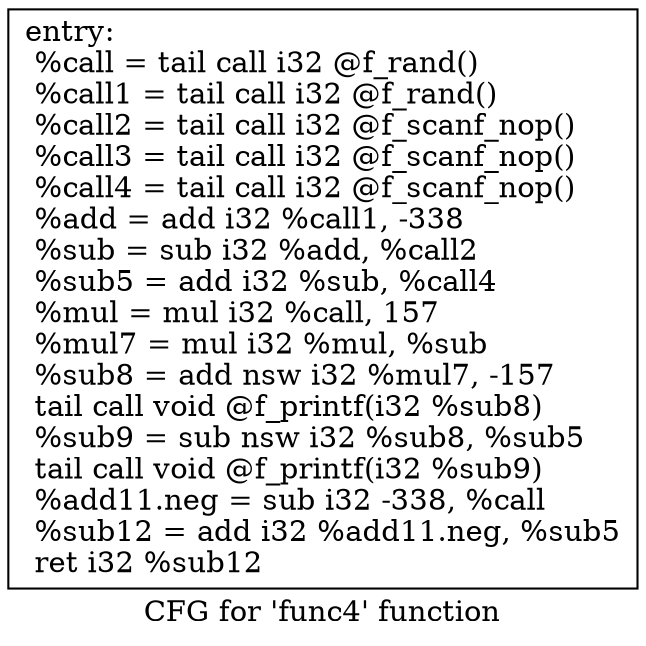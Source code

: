 digraph "CFG for 'func4' function" {
	label="CFG for 'func4' function";

	Node0x55c9d3d44830 [shape=record,label="{entry:\l  %call = tail call i32 @f_rand()\l  %call1 = tail call i32 @f_rand()\l  %call2 = tail call i32 @f_scanf_nop()\l  %call3 = tail call i32 @f_scanf_nop()\l  %call4 = tail call i32 @f_scanf_nop()\l  %add = add i32 %call1, -338\l  %sub = sub i32 %add, %call2\l  %sub5 = add i32 %sub, %call4\l  %mul = mul i32 %call, 157\l  %mul7 = mul i32 %mul, %sub\l  %sub8 = add nsw i32 %mul7, -157\l  tail call void @f_printf(i32 %sub8)\l  %sub9 = sub nsw i32 %sub8, %sub5\l  tail call void @f_printf(i32 %sub9)\l  %add11.neg = sub i32 -338, %call\l  %sub12 = add i32 %add11.neg, %sub5\l  ret i32 %sub12\l}"];
}
